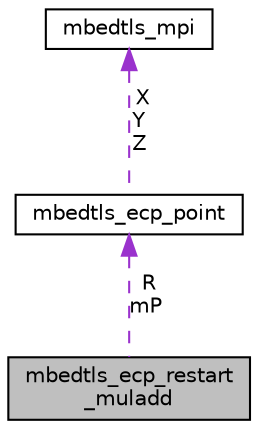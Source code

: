 digraph "mbedtls_ecp_restart_muladd"
{
 // LATEX_PDF_SIZE
  edge [fontname="Helvetica",fontsize="10",labelfontname="Helvetica",labelfontsize="10"];
  node [fontname="Helvetica",fontsize="10",shape=record];
  Node1 [label="mbedtls_ecp_restart\l_muladd",height=0.2,width=0.4,color="black", fillcolor="grey75", style="filled", fontcolor="black",tooltip=" "];
  Node2 -> Node1 [dir="back",color="darkorchid3",fontsize="10",style="dashed",label=" R\nmP" ,fontname="Helvetica"];
  Node2 [label="mbedtls_ecp_point",height=0.2,width=0.4,color="black", fillcolor="white", style="filled",URL="$dc/d5a/structmbedtls__ecp__point.html",tooltip="The ECP point structure, in Jacobian coordinates."];
  Node3 -> Node2 [dir="back",color="darkorchid3",fontsize="10",style="dashed",label=" X\nY\nZ" ,fontname="Helvetica"];
  Node3 [label="mbedtls_mpi",height=0.2,width=0.4,color="black", fillcolor="white", style="filled",URL="$d6/d11/structmbedtls__mpi.html",tooltip="MPI structure."];
}
